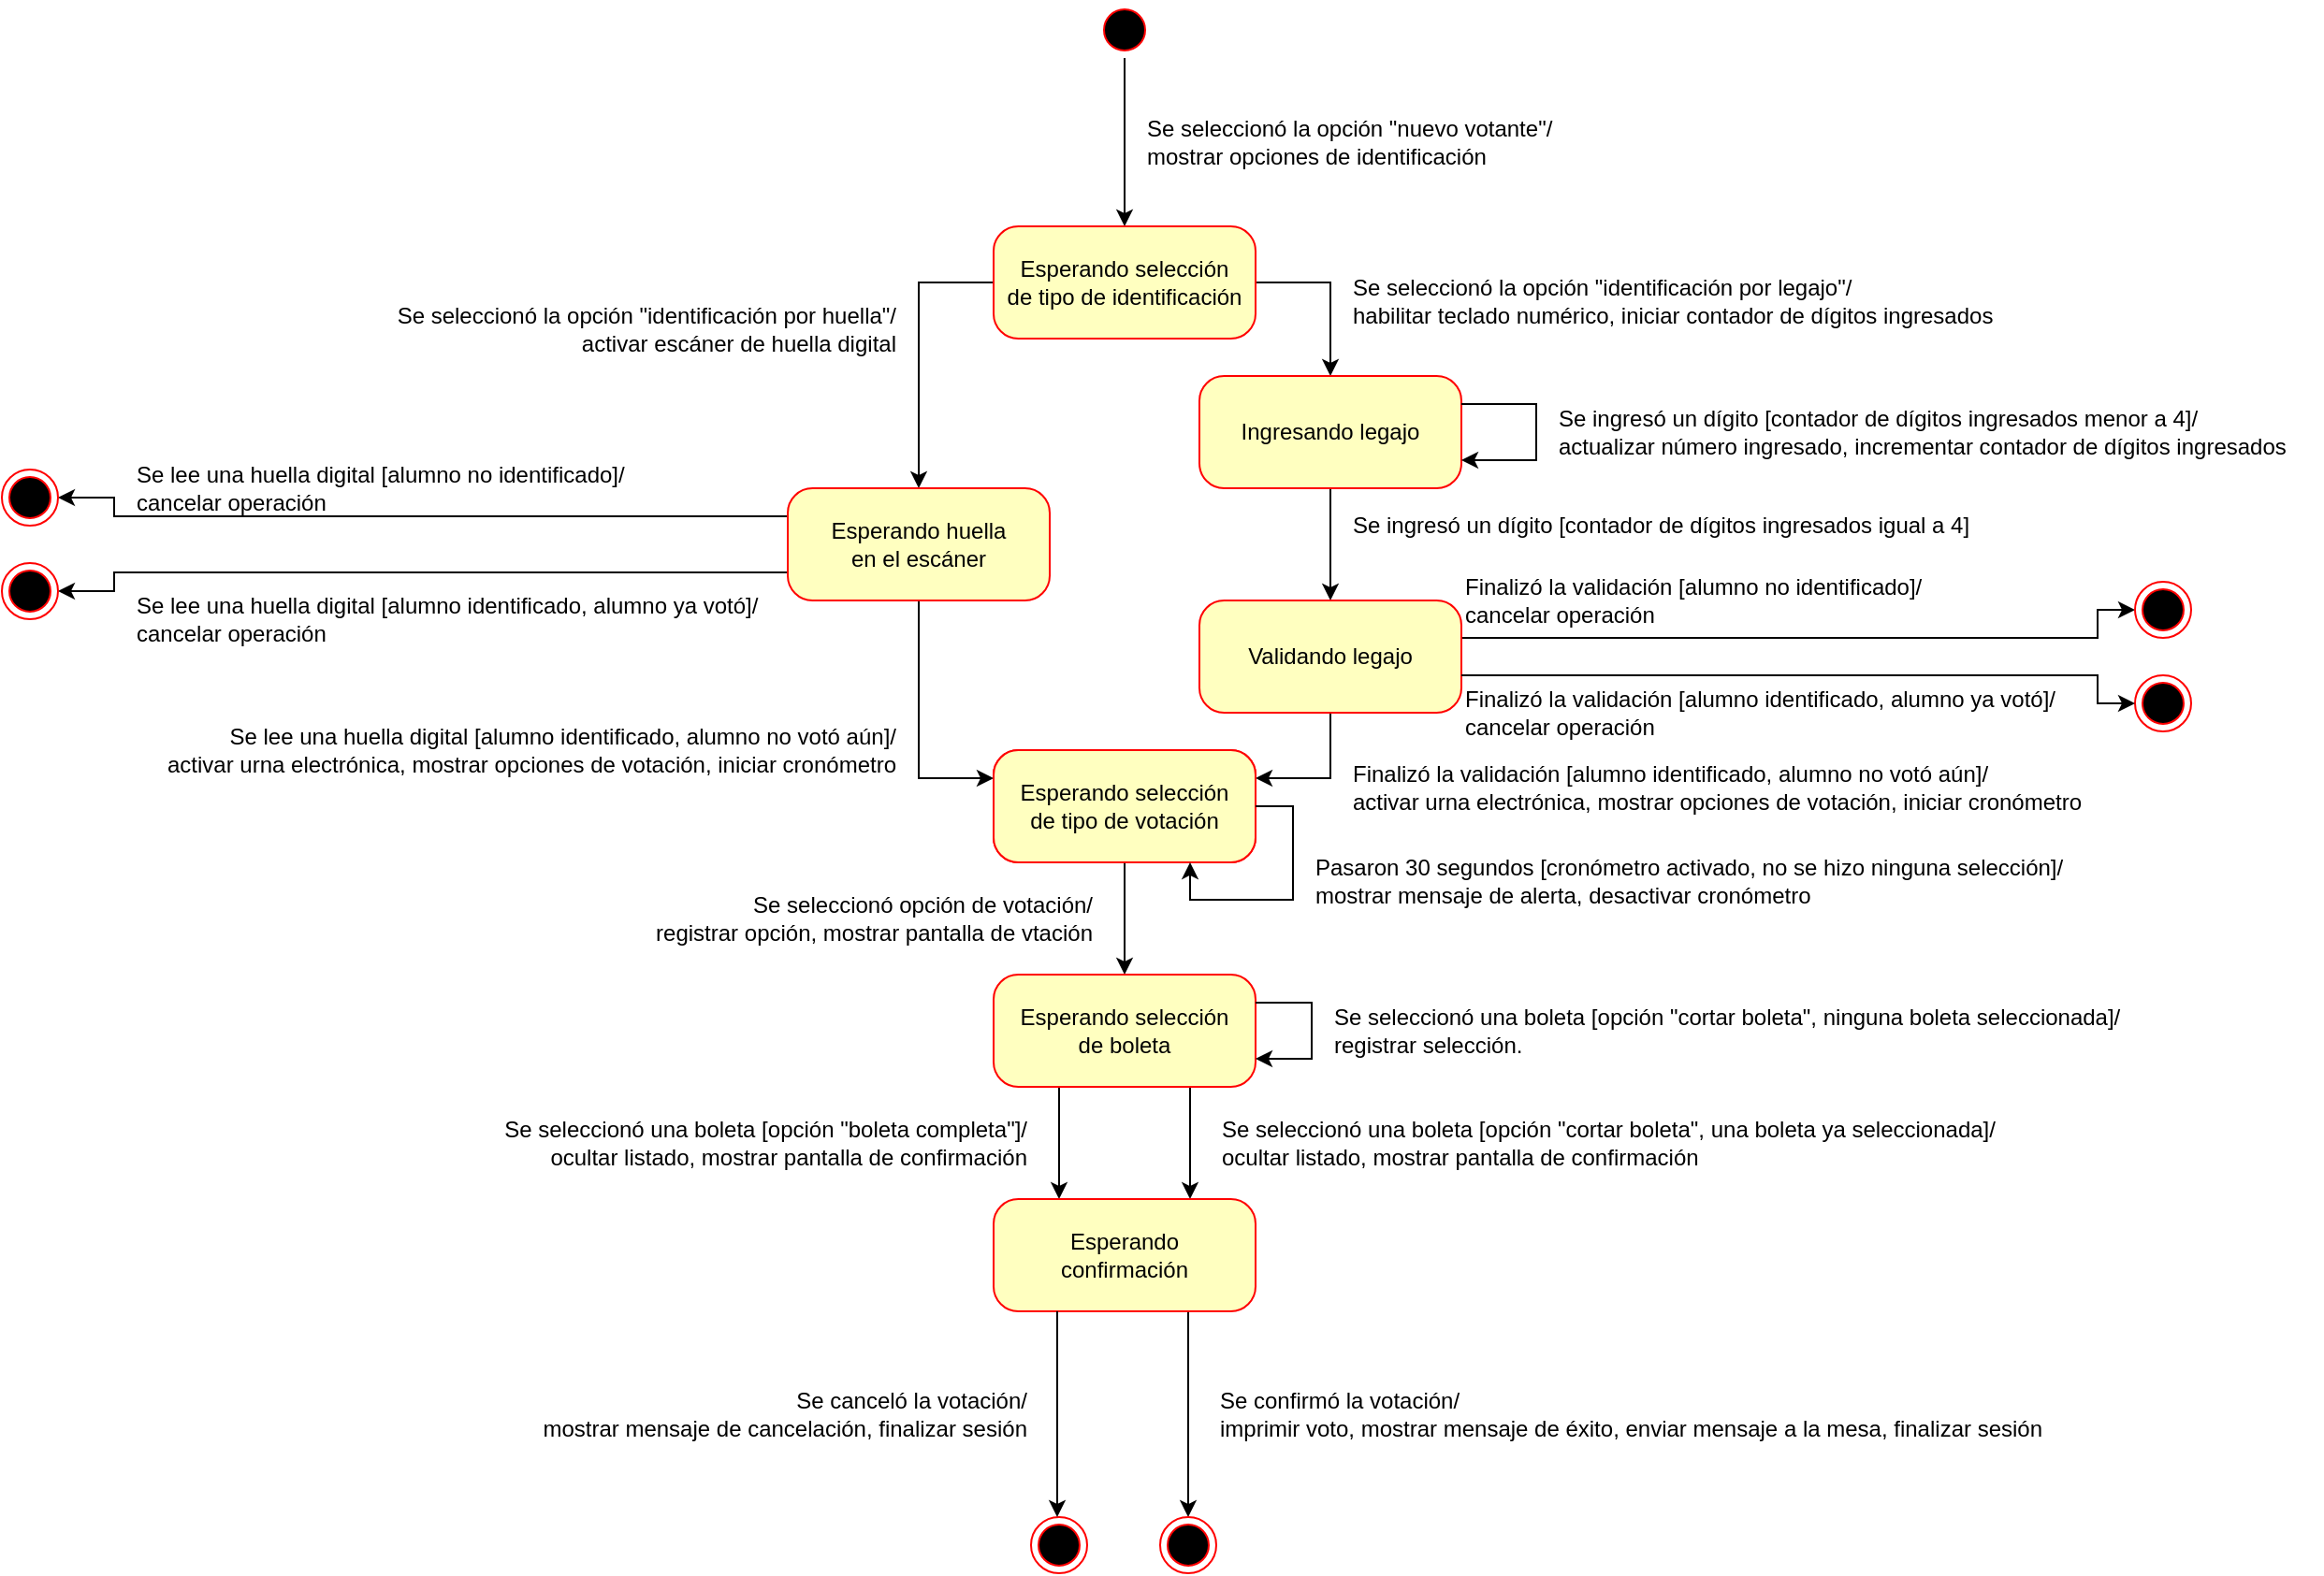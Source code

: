 <mxfile version="13.9.2" type="github">
  <diagram id="7Bv3F4OZBJlTS5smirqw" name="Page-1">
    <mxGraphModel dx="2272" dy="763" grid="1" gridSize="10" guides="1" tooltips="1" connect="1" arrows="1" fold="1" page="1" pageScale="1" pageWidth="850" pageHeight="1100" math="0" shadow="0">
      <root>
        <mxCell id="0" />
        <mxCell id="1" parent="0" />
        <mxCell id="52HiHIj-RCwpPNn6qL2t-5" style="edgeStyle=orthogonalEdgeStyle;rounded=0;orthogonalLoop=1;jettySize=auto;html=1;entryX=0.5;entryY=0;entryDx=0;entryDy=0;" parent="1" source="52HiHIj-RCwpPNn6qL2t-1" target="52HiHIj-RCwpPNn6qL2t-3" edge="1">
          <mxGeometry relative="1" as="geometry" />
        </mxCell>
        <mxCell id="52HiHIj-RCwpPNn6qL2t-1" value="" style="ellipse;html=1;shape=startState;fillColor=#000000;strokeColor=#ff0000;" parent="1" vertex="1">
          <mxGeometry x="445" width="30" height="30" as="geometry" />
        </mxCell>
        <mxCell id="52HiHIj-RCwpPNn6qL2t-17" style="edgeStyle=orthogonalEdgeStyle;rounded=0;orthogonalLoop=1;jettySize=auto;html=1;entryX=0.5;entryY=0;entryDx=0;entryDy=0;" parent="1" source="52HiHIj-RCwpPNn6qL2t-3" target="52HiHIj-RCwpPNn6qL2t-7" edge="1">
          <mxGeometry relative="1" as="geometry">
            <Array as="points">
              <mxPoint x="350" y="150" />
            </Array>
          </mxGeometry>
        </mxCell>
        <mxCell id="52HiHIj-RCwpPNn6qL2t-35" style="edgeStyle=orthogonalEdgeStyle;rounded=0;orthogonalLoop=1;jettySize=auto;html=1;" parent="1" source="52HiHIj-RCwpPNn6qL2t-3" target="52HiHIj-RCwpPNn6qL2t-8" edge="1">
          <mxGeometry relative="1" as="geometry">
            <Array as="points">
              <mxPoint x="570" y="150" />
            </Array>
          </mxGeometry>
        </mxCell>
        <mxCell id="52HiHIj-RCwpPNn6qL2t-3" value="&lt;div&gt;Esperando selección&lt;/div&gt;&lt;div&gt;de tipo de identificación&lt;br&gt;&lt;/div&gt;" style="rounded=1;whiteSpace=wrap;html=1;arcSize=22;fontColor=#000000;fillColor=#ffffc0;strokeColor=#ff0000;" parent="1" vertex="1">
          <mxGeometry x="390" y="120" width="140" height="60" as="geometry" />
        </mxCell>
        <mxCell id="52HiHIj-RCwpPNn6qL2t-6" value="&lt;div align=&quot;left&quot;&gt;Se seleccionó la opción &quot;nuevo votante&quot;/&lt;/div&gt;&lt;div align=&quot;left&quot;&gt;mostrar opciones de identificación&lt;br&gt;&lt;/div&gt;" style="text;html=1;strokeColor=none;fillColor=none;align=left;verticalAlign=middle;whiteSpace=wrap;rounded=0;" parent="1" vertex="1">
          <mxGeometry x="470" y="50" width="240" height="50" as="geometry" />
        </mxCell>
        <mxCell id="52HiHIj-RCwpPNn6qL2t-18" style="edgeStyle=orthogonalEdgeStyle;rounded=0;orthogonalLoop=1;jettySize=auto;html=1;entryX=0;entryY=0.25;entryDx=0;entryDy=0;" parent="1" source="52HiHIj-RCwpPNn6qL2t-7" target="52HiHIj-RCwpPNn6qL2t-11" edge="1">
          <mxGeometry relative="1" as="geometry">
            <Array as="points">
              <mxPoint x="350" y="415" />
            </Array>
          </mxGeometry>
        </mxCell>
        <mxCell id="52HiHIj-RCwpPNn6qL2t-26" style="edgeStyle=orthogonalEdgeStyle;rounded=0;orthogonalLoop=1;jettySize=auto;html=1;entryX=1;entryY=0.5;entryDx=0;entryDy=0;exitX=0;exitY=0.25;exitDx=0;exitDy=0;" parent="1" source="52HiHIj-RCwpPNn6qL2t-7" target="52HiHIj-RCwpPNn6qL2t-24" edge="1">
          <mxGeometry relative="1" as="geometry">
            <Array as="points">
              <mxPoint x="-80" y="275" />
              <mxPoint x="-80" y="265" />
            </Array>
          </mxGeometry>
        </mxCell>
        <mxCell id="52HiHIj-RCwpPNn6qL2t-27" style="edgeStyle=orthogonalEdgeStyle;rounded=0;orthogonalLoop=1;jettySize=auto;html=1;entryX=1;entryY=0.5;entryDx=0;entryDy=0;exitX=0;exitY=0.75;exitDx=0;exitDy=0;" parent="1" source="52HiHIj-RCwpPNn6qL2t-7" target="52HiHIj-RCwpPNn6qL2t-25" edge="1">
          <mxGeometry relative="1" as="geometry">
            <Array as="points">
              <mxPoint x="-80" y="305" />
              <mxPoint x="-80" y="315" />
            </Array>
          </mxGeometry>
        </mxCell>
        <mxCell id="52HiHIj-RCwpPNn6qL2t-7" value="&lt;div&gt;Esperando huella&lt;/div&gt;&lt;div&gt;en el escáner&lt;/div&gt;" style="rounded=1;whiteSpace=wrap;html=1;arcSize=22;fontColor=#000000;fillColor=#ffffc0;strokeColor=#ff0000;" parent="1" vertex="1">
          <mxGeometry x="280" y="260" width="140" height="60" as="geometry" />
        </mxCell>
        <mxCell id="52HiHIj-RCwpPNn6qL2t-15" style="edgeStyle=orthogonalEdgeStyle;rounded=0;orthogonalLoop=1;jettySize=auto;html=1;entryX=0.5;entryY=0;entryDx=0;entryDy=0;" parent="1" source="52HiHIj-RCwpPNn6qL2t-8" target="52HiHIj-RCwpPNn6qL2t-10" edge="1">
          <mxGeometry relative="1" as="geometry" />
        </mxCell>
        <mxCell id="52HiHIj-RCwpPNn6qL2t-8" value="Ingresando legajo" style="rounded=1;whiteSpace=wrap;html=1;arcSize=22;fontColor=#000000;fillColor=#ffffc0;strokeColor=#ff0000;" parent="1" vertex="1">
          <mxGeometry x="500" y="200" width="140" height="60" as="geometry" />
        </mxCell>
        <mxCell id="52HiHIj-RCwpPNn6qL2t-9" value="&lt;div&gt;Esperando selección&lt;/div&gt;&lt;div&gt;de tipo de votación&lt;br&gt;&lt;/div&gt;" style="rounded=1;whiteSpace=wrap;html=1;arcSize=22;fontColor=#000000;fillColor=#ffffc0;strokeColor=#ff0000;" parent="1" vertex="1">
          <mxGeometry x="390" y="400" width="140" height="60" as="geometry" />
        </mxCell>
        <mxCell id="52HiHIj-RCwpPNn6qL2t-16" style="edgeStyle=orthogonalEdgeStyle;rounded=0;orthogonalLoop=1;jettySize=auto;html=1;entryX=1;entryY=0.25;entryDx=0;entryDy=0;" parent="1" source="52HiHIj-RCwpPNn6qL2t-10" target="52HiHIj-RCwpPNn6qL2t-11" edge="1">
          <mxGeometry relative="1" as="geometry">
            <Array as="points">
              <mxPoint x="570" y="415" />
            </Array>
          </mxGeometry>
        </mxCell>
        <mxCell id="52HiHIj-RCwpPNn6qL2t-40" style="edgeStyle=orthogonalEdgeStyle;rounded=0;orthogonalLoop=1;jettySize=auto;html=1;entryX=0;entryY=0.5;entryDx=0;entryDy=0;" parent="1" source="52HiHIj-RCwpPNn6qL2t-10" target="52HiHIj-RCwpPNn6qL2t-41" edge="1">
          <mxGeometry relative="1" as="geometry">
            <mxPoint x="1000" y="330" as="targetPoint" />
            <Array as="points">
              <mxPoint x="980" y="340" />
              <mxPoint x="980" y="325" />
            </Array>
          </mxGeometry>
        </mxCell>
        <mxCell id="52HiHIj-RCwpPNn6qL2t-10" value="Validando legajo" style="rounded=1;whiteSpace=wrap;html=1;arcSize=22;fontColor=#000000;fillColor=#ffffc0;strokeColor=#ff0000;" parent="1" vertex="1">
          <mxGeometry x="500" y="320" width="140" height="60" as="geometry" />
        </mxCell>
        <mxCell id="52HiHIj-RCwpPNn6qL2t-19" style="edgeStyle=orthogonalEdgeStyle;rounded=0;orthogonalLoop=1;jettySize=auto;html=1;entryX=0.5;entryY=0;entryDx=0;entryDy=0;" parent="1" source="52HiHIj-RCwpPNn6qL2t-11" target="52HiHIj-RCwpPNn6qL2t-12" edge="1">
          <mxGeometry relative="1" as="geometry" />
        </mxCell>
        <mxCell id="52HiHIj-RCwpPNn6qL2t-11" value="&lt;div&gt;Esperando selección&lt;/div&gt;&lt;div&gt;de tipo de votación&lt;br&gt;&lt;/div&gt;" style="rounded=1;whiteSpace=wrap;html=1;arcSize=22;fontColor=#000000;fillColor=#ffffc0;strokeColor=#ff0000;" parent="1" vertex="1">
          <mxGeometry x="390" y="400" width="140" height="60" as="geometry" />
        </mxCell>
        <mxCell id="52HiHIj-RCwpPNn6qL2t-20" style="edgeStyle=orthogonalEdgeStyle;rounded=0;orthogonalLoop=1;jettySize=auto;html=1;entryX=0.25;entryY=0;entryDx=0;entryDy=0;exitX=0.25;exitY=1;exitDx=0;exitDy=0;" parent="1" source="52HiHIj-RCwpPNn6qL2t-12" target="52HiHIj-RCwpPNn6qL2t-13" edge="1">
          <mxGeometry relative="1" as="geometry">
            <Array as="points">
              <mxPoint x="425" y="610" />
              <mxPoint x="425" y="610" />
            </Array>
          </mxGeometry>
        </mxCell>
        <mxCell id="52HiHIj-RCwpPNn6qL2t-45" style="edgeStyle=orthogonalEdgeStyle;rounded=0;orthogonalLoop=1;jettySize=auto;html=1;entryX=0.75;entryY=0;entryDx=0;entryDy=0;" parent="1" source="52HiHIj-RCwpPNn6qL2t-12" target="52HiHIj-RCwpPNn6qL2t-13" edge="1">
          <mxGeometry relative="1" as="geometry">
            <Array as="points">
              <mxPoint x="495" y="600" />
              <mxPoint x="495" y="600" />
            </Array>
          </mxGeometry>
        </mxCell>
        <mxCell id="52HiHIj-RCwpPNn6qL2t-12" value="&lt;div&gt;Esperando selección&lt;/div&gt;&lt;div&gt;de boleta&lt;br&gt;&lt;/div&gt;" style="rounded=1;whiteSpace=wrap;html=1;arcSize=22;fontColor=#000000;fillColor=#ffffc0;strokeColor=#ff0000;" parent="1" vertex="1">
          <mxGeometry x="390" y="520" width="140" height="60" as="geometry" />
        </mxCell>
        <mxCell id="52HiHIj-RCwpPNn6qL2t-51" style="edgeStyle=orthogonalEdgeStyle;rounded=0;orthogonalLoop=1;jettySize=auto;html=1;entryX=0.5;entryY=0;entryDx=0;entryDy=0;" parent="1" source="52HiHIj-RCwpPNn6qL2t-13" target="52HiHIj-RCwpPNn6qL2t-50" edge="1">
          <mxGeometry relative="1" as="geometry">
            <Array as="points">
              <mxPoint x="494" y="720" />
              <mxPoint x="494" y="720" />
            </Array>
          </mxGeometry>
        </mxCell>
        <mxCell id="52HiHIj-RCwpPNn6qL2t-13" value="&lt;div&gt;Esperando&lt;/div&gt;&lt;div&gt;confirmación&lt;/div&gt;" style="rounded=1;whiteSpace=wrap;html=1;arcSize=22;fontColor=#000000;fillColor=#ffffc0;strokeColor=#ff0000;" parent="1" vertex="1">
          <mxGeometry x="390" y="640" width="140" height="60" as="geometry" />
        </mxCell>
        <mxCell id="52HiHIj-RCwpPNn6qL2t-21" style="edgeStyle=orthogonalEdgeStyle;rounded=0;orthogonalLoop=1;jettySize=auto;html=1;entryX=0.75;entryY=1;entryDx=0;entryDy=0;exitX=1;exitY=0.5;exitDx=0;exitDy=0;" parent="1" source="52HiHIj-RCwpPNn6qL2t-11" target="52HiHIj-RCwpPNn6qL2t-11" edge="1">
          <mxGeometry relative="1" as="geometry" />
        </mxCell>
        <mxCell id="52HiHIj-RCwpPNn6qL2t-22" value="&lt;div align=&quot;right&quot;&gt;Se seleccionó la opción &quot;identificación por huella&quot;/&lt;/div&gt;&lt;div align=&quot;right&quot;&gt;activar escáner de huella digital&lt;br&gt;&lt;/div&gt;" style="text;html=1;strokeColor=none;fillColor=none;align=right;verticalAlign=middle;whiteSpace=wrap;rounded=0;" parent="1" vertex="1">
          <mxGeometry x="50" y="150" width="290" height="50" as="geometry" />
        </mxCell>
        <mxCell id="52HiHIj-RCwpPNn6qL2t-23" value="&lt;div align=&quot;right&quot;&gt;Se lee una huella digital [alumno identificado, alumno no votó aún]/&lt;/div&gt;&lt;div align=&quot;right&quot;&gt;activar urna electrónica, mostrar opciones de votación, iniciar cronómetro&lt;br&gt;&lt;/div&gt;" style="text;html=1;strokeColor=none;fillColor=none;align=right;verticalAlign=middle;whiteSpace=wrap;rounded=0;" parent="1" vertex="1">
          <mxGeometry x="-70" y="380" width="410" height="40" as="geometry" />
        </mxCell>
        <mxCell id="52HiHIj-RCwpPNn6qL2t-24" value="" style="ellipse;html=1;shape=endState;fillColor=#000000;strokeColor=#ff0000;" parent="1" vertex="1">
          <mxGeometry x="-140" y="250" width="30" height="30" as="geometry" />
        </mxCell>
        <mxCell id="52HiHIj-RCwpPNn6qL2t-25" value="" style="ellipse;html=1;shape=endState;fillColor=#000000;strokeColor=#ff0000;" parent="1" vertex="1">
          <mxGeometry x="-140" y="300" width="30" height="30" as="geometry" />
        </mxCell>
        <mxCell id="52HiHIj-RCwpPNn6qL2t-28" value="&lt;div align=&quot;left&quot;&gt;Se lee una huella digital [alumno identificado, alumno ya votó]/&lt;/div&gt;&lt;div align=&quot;left&quot;&gt;cancelar operación&lt;br&gt;&lt;/div&gt;" style="text;html=1;strokeColor=none;fillColor=none;align=left;verticalAlign=middle;whiteSpace=wrap;rounded=0;" parent="1" vertex="1">
          <mxGeometry x="-70" y="310" width="410" height="40" as="geometry" />
        </mxCell>
        <mxCell id="52HiHIj-RCwpPNn6qL2t-29" value="&lt;div align=&quot;left&quot;&gt;Se lee una huella digital [alumno no identificado]/&lt;/div&gt;&lt;div align=&quot;left&quot;&gt;cancelar operación&lt;br&gt;&lt;/div&gt;" style="text;html=1;strokeColor=none;fillColor=none;align=left;verticalAlign=middle;whiteSpace=wrap;rounded=0;" parent="1" vertex="1">
          <mxGeometry x="-70" y="240" width="410" height="40" as="geometry" />
        </mxCell>
        <mxCell id="52HiHIj-RCwpPNn6qL2t-30" value="&lt;div&gt;Finalizó la validación [alumno identificado, alumno no votó aún]/&lt;/div&gt;&lt;div&gt;activar urna electrónica, mostrar opciones de votación, iniciar cronómetro&lt;br&gt;&lt;/div&gt;" style="text;html=1;strokeColor=none;fillColor=none;align=left;verticalAlign=middle;whiteSpace=wrap;rounded=0;" parent="1" vertex="1">
          <mxGeometry x="580" y="400" width="410" height="40" as="geometry" />
        </mxCell>
        <mxCell id="52HiHIj-RCwpPNn6qL2t-31" value="&lt;div&gt;Pasaron 30 segundos [cronómetro activado, no se hizo ninguna selección]/&lt;/div&gt;&lt;div&gt;mostrar mensaje de alerta, desactivar cronómetro&lt;br&gt;&lt;/div&gt;" style="text;html=1;strokeColor=none;fillColor=none;align=left;verticalAlign=middle;whiteSpace=wrap;rounded=0;" parent="1" vertex="1">
          <mxGeometry x="560" y="450" width="450" height="40" as="geometry" />
        </mxCell>
        <mxCell id="52HiHIj-RCwpPNn6qL2t-32" style="edgeStyle=orthogonalEdgeStyle;rounded=0;orthogonalLoop=1;jettySize=auto;html=1;entryX=1;entryY=0.75;entryDx=0;entryDy=0;exitX=1;exitY=0.25;exitDx=0;exitDy=0;" parent="1" source="52HiHIj-RCwpPNn6qL2t-8" target="52HiHIj-RCwpPNn6qL2t-8" edge="1">
          <mxGeometry relative="1" as="geometry">
            <Array as="points">
              <mxPoint x="680" y="215" />
              <mxPoint x="680" y="245" />
            </Array>
          </mxGeometry>
        </mxCell>
        <mxCell id="52HiHIj-RCwpPNn6qL2t-33" value="&lt;div&gt;Se ingresó un dígito [contador de dígitos ingresados menor a 4]/&lt;/div&gt;&lt;div&gt;actualizar número ingresado, incrementar contador de dígitos ingresados&lt;br&gt;&lt;/div&gt;" style="text;html=1;strokeColor=none;fillColor=none;align=left;verticalAlign=middle;whiteSpace=wrap;rounded=0;" parent="1" vertex="1">
          <mxGeometry x="690" y="210" width="410" height="40" as="geometry" />
        </mxCell>
        <mxCell id="52HiHIj-RCwpPNn6qL2t-34" value="&lt;div&gt;Se ingresó un dígito [contador de dígitos ingresados igual a 4]&lt;/div&gt;" style="text;html=1;strokeColor=none;fillColor=none;align=left;verticalAlign=middle;whiteSpace=wrap;rounded=0;" parent="1" vertex="1">
          <mxGeometry x="580" y="260" width="410" height="40" as="geometry" />
        </mxCell>
        <mxCell id="52HiHIj-RCwpPNn6qL2t-36" value="&lt;div&gt;Se seleccionó la opción &quot;identificación por legajo&quot;/&lt;/div&gt;&lt;div&gt;habilitar teclado numérico, iniciar contador de dígitos ingresados&lt;br&gt;&lt;/div&gt;" style="text;html=1;strokeColor=none;fillColor=none;align=left;verticalAlign=middle;whiteSpace=wrap;rounded=0;" parent="1" vertex="1">
          <mxGeometry x="580" y="140" width="410" height="40" as="geometry" />
        </mxCell>
        <mxCell id="52HiHIj-RCwpPNn6qL2t-37" value="&lt;div&gt;Finalizó la validación [alumno no identificado]/&lt;/div&gt;&lt;div&gt;cancelar operación&lt;br&gt;&lt;/div&gt;" style="text;html=1;strokeColor=none;fillColor=none;align=left;verticalAlign=middle;whiteSpace=wrap;rounded=0;" parent="1" vertex="1">
          <mxGeometry x="640" y="300" width="260" height="40" as="geometry" />
        </mxCell>
        <mxCell id="52HiHIj-RCwpPNn6qL2t-38" value="&lt;div&gt;Finalizó la validación [alumno identificado, alumno ya votó]/&lt;/div&gt;&lt;div&gt;cancelar operación&lt;br&gt;&lt;/div&gt;" style="text;html=1;strokeColor=none;fillColor=none;align=left;verticalAlign=middle;whiteSpace=wrap;rounded=0;" parent="1" vertex="1">
          <mxGeometry x="640" y="360" width="330" height="40" as="geometry" />
        </mxCell>
        <mxCell id="52HiHIj-RCwpPNn6qL2t-41" value="" style="ellipse;html=1;shape=endState;fillColor=#000000;strokeColor=#ff0000;" parent="1" vertex="1">
          <mxGeometry x="1000" y="310" width="30" height="30" as="geometry" />
        </mxCell>
        <mxCell id="52HiHIj-RCwpPNn6qL2t-42" value="" style="ellipse;html=1;shape=endState;fillColor=#000000;strokeColor=#ff0000;" parent="1" vertex="1">
          <mxGeometry x="1000" y="360" width="30" height="30" as="geometry" />
        </mxCell>
        <mxCell id="52HiHIj-RCwpPNn6qL2t-43" style="edgeStyle=orthogonalEdgeStyle;rounded=0;orthogonalLoop=1;jettySize=auto;html=1;" parent="1" source="52HiHIj-RCwpPNn6qL2t-10" target="52HiHIj-RCwpPNn6qL2t-42" edge="1">
          <mxGeometry relative="1" as="geometry">
            <mxPoint x="1000" y="370" as="targetPoint" />
            <mxPoint x="640" y="360" as="sourcePoint" />
            <Array as="points">
              <mxPoint x="980" y="360" />
              <mxPoint x="980" y="375" />
            </Array>
          </mxGeometry>
        </mxCell>
        <mxCell id="52HiHIj-RCwpPNn6qL2t-44" value="&lt;div align=&quot;right&quot;&gt;Se seleccionó opción de votación/&lt;/div&gt;&lt;div align=&quot;right&quot;&gt;registrar opción, mostrar pantalla de vtación&lt;br&gt;&lt;/div&gt;" style="text;html=1;strokeColor=none;fillColor=none;align=right;verticalAlign=middle;whiteSpace=wrap;rounded=0;" parent="1" vertex="1">
          <mxGeometry x="195" y="470" width="250" height="40" as="geometry" />
        </mxCell>
        <mxCell id="52HiHIj-RCwpPNn6qL2t-46" value="&lt;div align=&quot;right&quot;&gt;Se seleccionó una boleta [opción &quot;boleta completa&quot;]/&lt;/div&gt;&lt;div align=&quot;right&quot;&gt;ocultar listado, mostrar pantalla de confirmación&lt;br&gt;&lt;/div&gt;" style="text;html=1;strokeColor=none;fillColor=none;align=right;verticalAlign=middle;whiteSpace=wrap;rounded=0;" parent="1" vertex="1">
          <mxGeometry x="100" y="590" width="310" height="40" as="geometry" />
        </mxCell>
        <mxCell id="52HiHIj-RCwpPNn6qL2t-47" value="&lt;div align=&quot;left&quot;&gt;Se seleccionó una boleta [opción &quot;cortar boleta&quot;, una boleta ya seleccionada]/&lt;/div&gt;&lt;div align=&quot;left&quot;&gt;ocultar listado, mostrar pantalla de confirmación&lt;br&gt;&lt;/div&gt;" style="text;html=1;strokeColor=none;fillColor=none;align=left;verticalAlign=middle;whiteSpace=wrap;rounded=0;" parent="1" vertex="1">
          <mxGeometry x="510" y="590" width="440" height="40" as="geometry" />
        </mxCell>
        <mxCell id="52HiHIj-RCwpPNn6qL2t-48" style="edgeStyle=orthogonalEdgeStyle;rounded=0;orthogonalLoop=1;jettySize=auto;html=1;entryX=1;entryY=0.75;entryDx=0;entryDy=0;exitX=1;exitY=0.25;exitDx=0;exitDy=0;" parent="1" source="52HiHIj-RCwpPNn6qL2t-12" target="52HiHIj-RCwpPNn6qL2t-12" edge="1">
          <mxGeometry relative="1" as="geometry">
            <Array as="points">
              <mxPoint x="560" y="535" />
              <mxPoint x="560" y="565" />
            </Array>
          </mxGeometry>
        </mxCell>
        <mxCell id="52HiHIj-RCwpPNn6qL2t-49" value="&lt;div align=&quot;left&quot;&gt;Se seleccionó una boleta [opción &quot;cortar boleta&quot;, ninguna boleta seleccionada]/&lt;/div&gt;&lt;div align=&quot;left&quot;&gt;registrar selección.&lt;br&gt;&lt;/div&gt;" style="text;html=1;strokeColor=none;fillColor=none;align=left;verticalAlign=middle;whiteSpace=wrap;rounded=0;" parent="1" vertex="1">
          <mxGeometry x="570" y="530" width="440" height="40" as="geometry" />
        </mxCell>
        <mxCell id="52HiHIj-RCwpPNn6qL2t-50" value="" style="ellipse;html=1;shape=endState;fillColor=#000000;strokeColor=#ff0000;" parent="1" vertex="1">
          <mxGeometry x="479" y="810" width="30" height="30" as="geometry" />
        </mxCell>
        <mxCell id="52HiHIj-RCwpPNn6qL2t-52" value="&lt;div align=&quot;left&quot;&gt;Se confirmó la votación/&lt;/div&gt;&lt;div align=&quot;left&quot;&gt;imprimir voto, mostrar mensaje de éxito, enviar mensaje a la mesa, finalizar sesión&lt;br&gt;&lt;/div&gt;" style="text;html=1;strokeColor=none;fillColor=none;align=left;verticalAlign=middle;whiteSpace=wrap;rounded=0;" parent="1" vertex="1">
          <mxGeometry x="509" y="730" width="471" height="50" as="geometry" />
        </mxCell>
        <mxCell id="52HiHIj-RCwpPNn6qL2t-53" value="" style="ellipse;html=1;shape=endState;fillColor=#000000;strokeColor=#ff0000;" parent="1" vertex="1">
          <mxGeometry x="410" y="810" width="30" height="30" as="geometry" />
        </mxCell>
        <mxCell id="52HiHIj-RCwpPNn6qL2t-54" style="edgeStyle=orthogonalEdgeStyle;rounded=0;orthogonalLoop=1;jettySize=auto;html=1;entryX=0.5;entryY=0;entryDx=0;entryDy=0;" parent="1" edge="1">
          <mxGeometry relative="1" as="geometry">
            <mxPoint x="424" y="700" as="sourcePoint" />
            <mxPoint x="424" y="810" as="targetPoint" />
            <Array as="points">
              <mxPoint x="424" y="720" />
              <mxPoint x="424" y="720" />
            </Array>
          </mxGeometry>
        </mxCell>
        <mxCell id="52HiHIj-RCwpPNn6qL2t-55" value="&lt;div align=&quot;right&quot;&gt;Se canceló la votación/&lt;/div&gt;&lt;div align=&quot;right&quot;&gt;mostrar mensaje de cancelación, finalizar sesión&lt;br&gt;&lt;/div&gt;" style="text;html=1;strokeColor=none;fillColor=none;align=right;verticalAlign=middle;whiteSpace=wrap;rounded=0;" parent="1" vertex="1">
          <mxGeometry x="135" y="730" width="275" height="50" as="geometry" />
        </mxCell>
      </root>
    </mxGraphModel>
  </diagram>
</mxfile>
